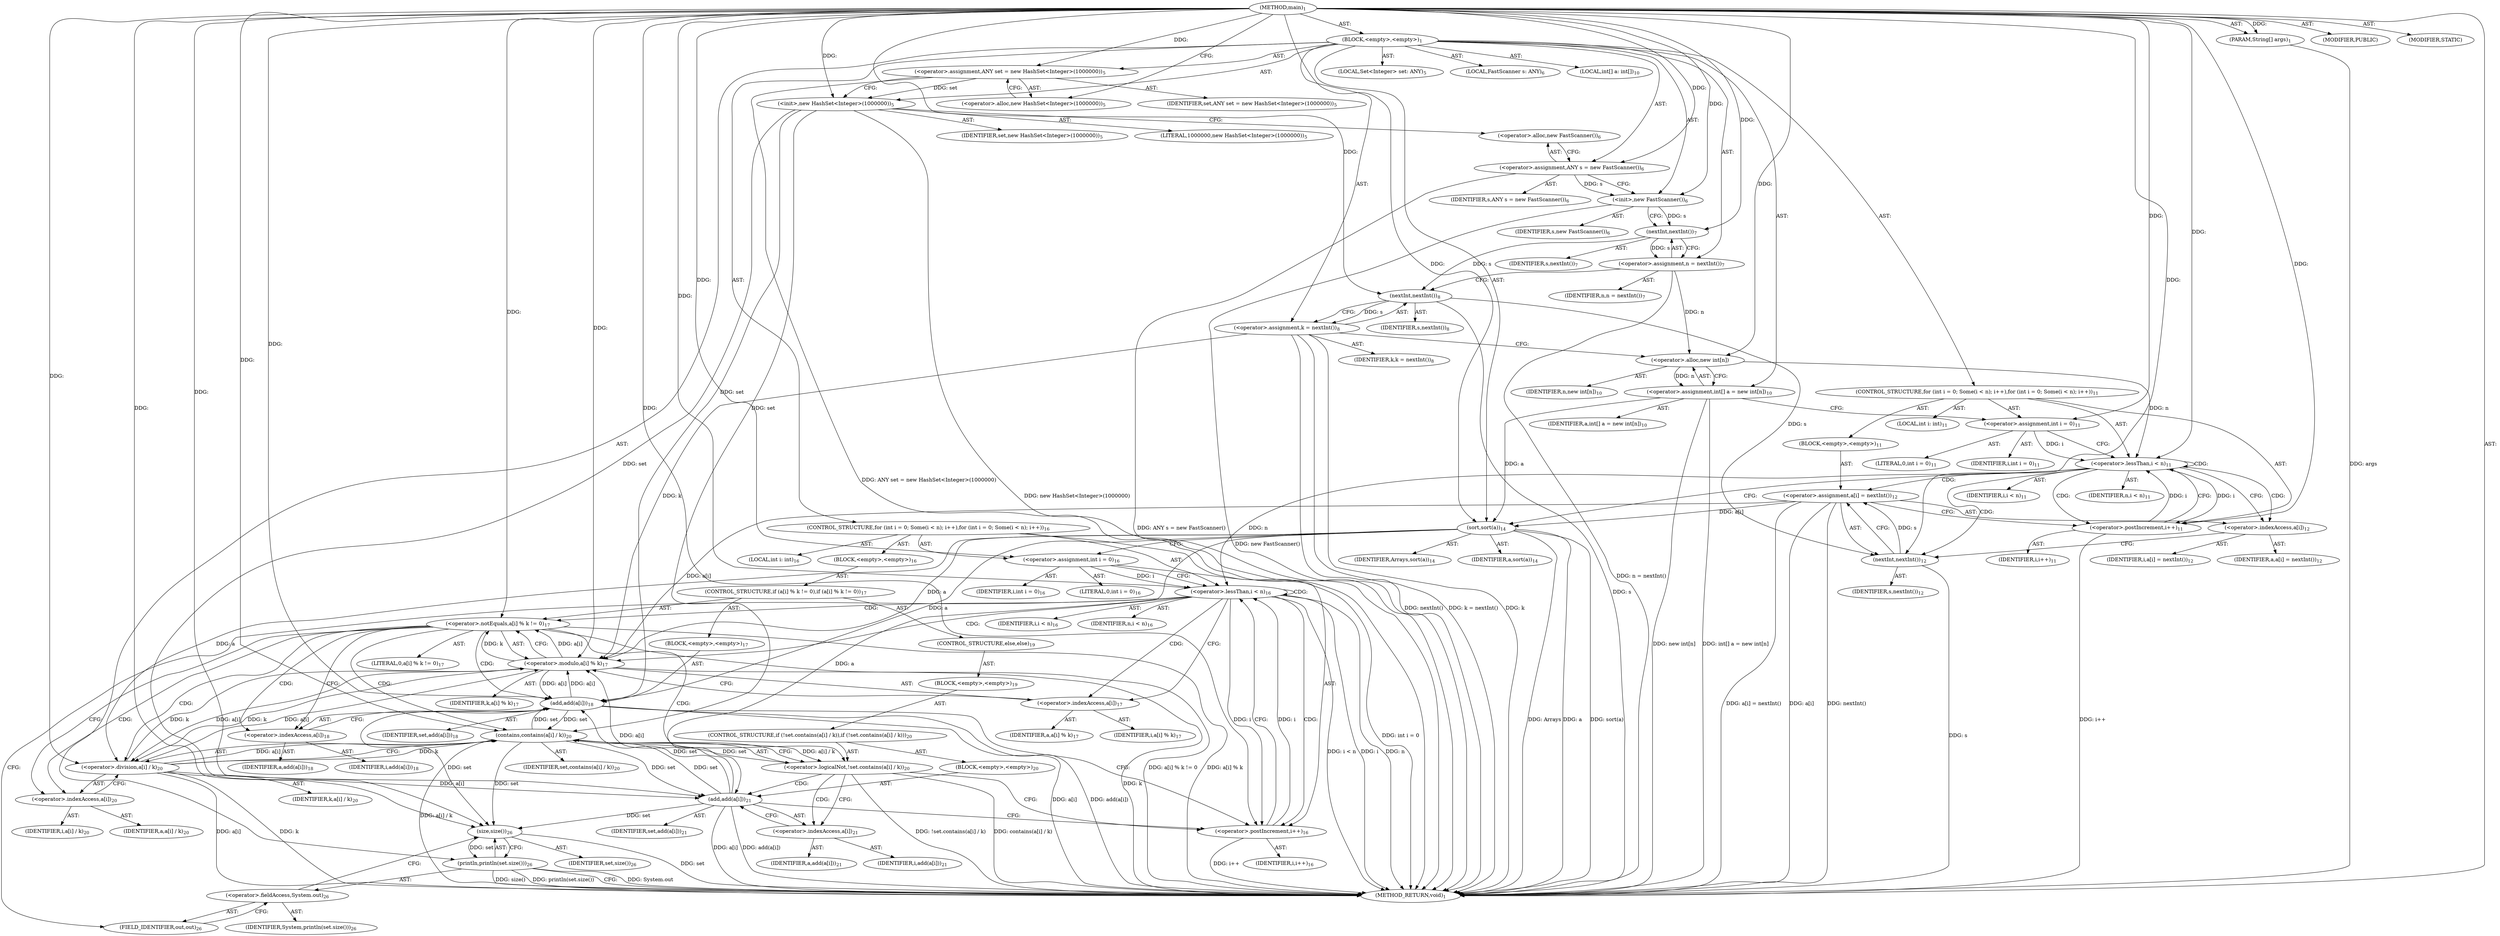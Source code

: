 digraph "main" {  
"21" [label = <(METHOD,main)<SUB>1</SUB>> ]
"22" [label = <(PARAM,String[] args)<SUB>1</SUB>> ]
"23" [label = <(BLOCK,&lt;empty&gt;,&lt;empty&gt;)<SUB>1</SUB>> ]
"4" [label = <(LOCAL,Set&lt;Integer&gt; set: ANY)<SUB>5</SUB>> ]
"24" [label = <(&lt;operator&gt;.assignment,ANY set = new HashSet&lt;Integer&gt;(1000000))<SUB>5</SUB>> ]
"25" [label = <(IDENTIFIER,set,ANY set = new HashSet&lt;Integer&gt;(1000000))<SUB>5</SUB>> ]
"26" [label = <(&lt;operator&gt;.alloc,new HashSet&lt;Integer&gt;(1000000))<SUB>5</SUB>> ]
"27" [label = <(&lt;init&gt;,new HashSet&lt;Integer&gt;(1000000))<SUB>5</SUB>> ]
"3" [label = <(IDENTIFIER,set,new HashSet&lt;Integer&gt;(1000000))<SUB>5</SUB>> ]
"28" [label = <(LITERAL,1000000,new HashSet&lt;Integer&gt;(1000000))<SUB>5</SUB>> ]
"6" [label = <(LOCAL,FastScanner s: ANY)<SUB>6</SUB>> ]
"29" [label = <(&lt;operator&gt;.assignment,ANY s = new FastScanner())<SUB>6</SUB>> ]
"30" [label = <(IDENTIFIER,s,ANY s = new FastScanner())<SUB>6</SUB>> ]
"31" [label = <(&lt;operator&gt;.alloc,new FastScanner())<SUB>6</SUB>> ]
"32" [label = <(&lt;init&gt;,new FastScanner())<SUB>6</SUB>> ]
"5" [label = <(IDENTIFIER,s,new FastScanner())<SUB>6</SUB>> ]
"33" [label = <(&lt;operator&gt;.assignment,n = nextInt())<SUB>7</SUB>> ]
"34" [label = <(IDENTIFIER,n,n = nextInt())<SUB>7</SUB>> ]
"35" [label = <(nextInt,nextInt())<SUB>7</SUB>> ]
"36" [label = <(IDENTIFIER,s,nextInt())<SUB>7</SUB>> ]
"37" [label = <(&lt;operator&gt;.assignment,k = nextInt())<SUB>8</SUB>> ]
"38" [label = <(IDENTIFIER,k,k = nextInt())<SUB>8</SUB>> ]
"39" [label = <(nextInt,nextInt())<SUB>8</SUB>> ]
"40" [label = <(IDENTIFIER,s,nextInt())<SUB>8</SUB>> ]
"41" [label = <(LOCAL,int[] a: int[])<SUB>10</SUB>> ]
"42" [label = <(&lt;operator&gt;.assignment,int[] a = new int[n])<SUB>10</SUB>> ]
"43" [label = <(IDENTIFIER,a,int[] a = new int[n])<SUB>10</SUB>> ]
"44" [label = <(&lt;operator&gt;.alloc,new int[n])> ]
"45" [label = <(IDENTIFIER,n,new int[n])<SUB>10</SUB>> ]
"46" [label = <(CONTROL_STRUCTURE,for (int i = 0; Some(i &lt; n); i++),for (int i = 0; Some(i &lt; n); i++))<SUB>11</SUB>> ]
"47" [label = <(LOCAL,int i: int)<SUB>11</SUB>> ]
"48" [label = <(&lt;operator&gt;.assignment,int i = 0)<SUB>11</SUB>> ]
"49" [label = <(IDENTIFIER,i,int i = 0)<SUB>11</SUB>> ]
"50" [label = <(LITERAL,0,int i = 0)<SUB>11</SUB>> ]
"51" [label = <(&lt;operator&gt;.lessThan,i &lt; n)<SUB>11</SUB>> ]
"52" [label = <(IDENTIFIER,i,i &lt; n)<SUB>11</SUB>> ]
"53" [label = <(IDENTIFIER,n,i &lt; n)<SUB>11</SUB>> ]
"54" [label = <(&lt;operator&gt;.postIncrement,i++)<SUB>11</SUB>> ]
"55" [label = <(IDENTIFIER,i,i++)<SUB>11</SUB>> ]
"56" [label = <(BLOCK,&lt;empty&gt;,&lt;empty&gt;)<SUB>11</SUB>> ]
"57" [label = <(&lt;operator&gt;.assignment,a[i] = nextInt())<SUB>12</SUB>> ]
"58" [label = <(&lt;operator&gt;.indexAccess,a[i])<SUB>12</SUB>> ]
"59" [label = <(IDENTIFIER,a,a[i] = nextInt())<SUB>12</SUB>> ]
"60" [label = <(IDENTIFIER,i,a[i] = nextInt())<SUB>12</SUB>> ]
"61" [label = <(nextInt,nextInt())<SUB>12</SUB>> ]
"62" [label = <(IDENTIFIER,s,nextInt())<SUB>12</SUB>> ]
"63" [label = <(sort,sort(a))<SUB>14</SUB>> ]
"64" [label = <(IDENTIFIER,Arrays,sort(a))<SUB>14</SUB>> ]
"65" [label = <(IDENTIFIER,a,sort(a))<SUB>14</SUB>> ]
"66" [label = <(CONTROL_STRUCTURE,for (int i = 0; Some(i &lt; n); i++),for (int i = 0; Some(i &lt; n); i++))<SUB>16</SUB>> ]
"67" [label = <(LOCAL,int i: int)<SUB>16</SUB>> ]
"68" [label = <(&lt;operator&gt;.assignment,int i = 0)<SUB>16</SUB>> ]
"69" [label = <(IDENTIFIER,i,int i = 0)<SUB>16</SUB>> ]
"70" [label = <(LITERAL,0,int i = 0)<SUB>16</SUB>> ]
"71" [label = <(&lt;operator&gt;.lessThan,i &lt; n)<SUB>16</SUB>> ]
"72" [label = <(IDENTIFIER,i,i &lt; n)<SUB>16</SUB>> ]
"73" [label = <(IDENTIFIER,n,i &lt; n)<SUB>16</SUB>> ]
"74" [label = <(&lt;operator&gt;.postIncrement,i++)<SUB>16</SUB>> ]
"75" [label = <(IDENTIFIER,i,i++)<SUB>16</SUB>> ]
"76" [label = <(BLOCK,&lt;empty&gt;,&lt;empty&gt;)<SUB>16</SUB>> ]
"77" [label = <(CONTROL_STRUCTURE,if (a[i] % k != 0),if (a[i] % k != 0))<SUB>17</SUB>> ]
"78" [label = <(&lt;operator&gt;.notEquals,a[i] % k != 0)<SUB>17</SUB>> ]
"79" [label = <(&lt;operator&gt;.modulo,a[i] % k)<SUB>17</SUB>> ]
"80" [label = <(&lt;operator&gt;.indexAccess,a[i])<SUB>17</SUB>> ]
"81" [label = <(IDENTIFIER,a,a[i] % k)<SUB>17</SUB>> ]
"82" [label = <(IDENTIFIER,i,a[i] % k)<SUB>17</SUB>> ]
"83" [label = <(IDENTIFIER,k,a[i] % k)<SUB>17</SUB>> ]
"84" [label = <(LITERAL,0,a[i] % k != 0)<SUB>17</SUB>> ]
"85" [label = <(BLOCK,&lt;empty&gt;,&lt;empty&gt;)<SUB>17</SUB>> ]
"86" [label = <(add,add(a[i]))<SUB>18</SUB>> ]
"87" [label = <(IDENTIFIER,set,add(a[i]))<SUB>18</SUB>> ]
"88" [label = <(&lt;operator&gt;.indexAccess,a[i])<SUB>18</SUB>> ]
"89" [label = <(IDENTIFIER,a,add(a[i]))<SUB>18</SUB>> ]
"90" [label = <(IDENTIFIER,i,add(a[i]))<SUB>18</SUB>> ]
"91" [label = <(CONTROL_STRUCTURE,else,else)<SUB>19</SUB>> ]
"92" [label = <(BLOCK,&lt;empty&gt;,&lt;empty&gt;)<SUB>19</SUB>> ]
"93" [label = <(CONTROL_STRUCTURE,if (!set.contains(a[i] / k)),if (!set.contains(a[i] / k)))<SUB>20</SUB>> ]
"94" [label = <(&lt;operator&gt;.logicalNot,!set.contains(a[i] / k))<SUB>20</SUB>> ]
"95" [label = <(contains,contains(a[i] / k))<SUB>20</SUB>> ]
"96" [label = <(IDENTIFIER,set,contains(a[i] / k))<SUB>20</SUB>> ]
"97" [label = <(&lt;operator&gt;.division,a[i] / k)<SUB>20</SUB>> ]
"98" [label = <(&lt;operator&gt;.indexAccess,a[i])<SUB>20</SUB>> ]
"99" [label = <(IDENTIFIER,a,a[i] / k)<SUB>20</SUB>> ]
"100" [label = <(IDENTIFIER,i,a[i] / k)<SUB>20</SUB>> ]
"101" [label = <(IDENTIFIER,k,a[i] / k)<SUB>20</SUB>> ]
"102" [label = <(BLOCK,&lt;empty&gt;,&lt;empty&gt;)<SUB>20</SUB>> ]
"103" [label = <(add,add(a[i]))<SUB>21</SUB>> ]
"104" [label = <(IDENTIFIER,set,add(a[i]))<SUB>21</SUB>> ]
"105" [label = <(&lt;operator&gt;.indexAccess,a[i])<SUB>21</SUB>> ]
"106" [label = <(IDENTIFIER,a,add(a[i]))<SUB>21</SUB>> ]
"107" [label = <(IDENTIFIER,i,add(a[i]))<SUB>21</SUB>> ]
"108" [label = <(println,println(set.size()))<SUB>26</SUB>> ]
"109" [label = <(&lt;operator&gt;.fieldAccess,System.out)<SUB>26</SUB>> ]
"110" [label = <(IDENTIFIER,System,println(set.size()))<SUB>26</SUB>> ]
"111" [label = <(FIELD_IDENTIFIER,out,out)<SUB>26</SUB>> ]
"112" [label = <(size,size())<SUB>26</SUB>> ]
"113" [label = <(IDENTIFIER,set,size())<SUB>26</SUB>> ]
"114" [label = <(MODIFIER,PUBLIC)> ]
"115" [label = <(MODIFIER,STATIC)> ]
"116" [label = <(METHOD_RETURN,void)<SUB>1</SUB>> ]
  "21" -> "22"  [ label = "AST: "] 
  "21" -> "23"  [ label = "AST: "] 
  "21" -> "114"  [ label = "AST: "] 
  "21" -> "115"  [ label = "AST: "] 
  "21" -> "116"  [ label = "AST: "] 
  "23" -> "4"  [ label = "AST: "] 
  "23" -> "24"  [ label = "AST: "] 
  "23" -> "27"  [ label = "AST: "] 
  "23" -> "6"  [ label = "AST: "] 
  "23" -> "29"  [ label = "AST: "] 
  "23" -> "32"  [ label = "AST: "] 
  "23" -> "33"  [ label = "AST: "] 
  "23" -> "37"  [ label = "AST: "] 
  "23" -> "41"  [ label = "AST: "] 
  "23" -> "42"  [ label = "AST: "] 
  "23" -> "46"  [ label = "AST: "] 
  "23" -> "63"  [ label = "AST: "] 
  "23" -> "66"  [ label = "AST: "] 
  "23" -> "108"  [ label = "AST: "] 
  "24" -> "25"  [ label = "AST: "] 
  "24" -> "26"  [ label = "AST: "] 
  "27" -> "3"  [ label = "AST: "] 
  "27" -> "28"  [ label = "AST: "] 
  "29" -> "30"  [ label = "AST: "] 
  "29" -> "31"  [ label = "AST: "] 
  "32" -> "5"  [ label = "AST: "] 
  "33" -> "34"  [ label = "AST: "] 
  "33" -> "35"  [ label = "AST: "] 
  "35" -> "36"  [ label = "AST: "] 
  "37" -> "38"  [ label = "AST: "] 
  "37" -> "39"  [ label = "AST: "] 
  "39" -> "40"  [ label = "AST: "] 
  "42" -> "43"  [ label = "AST: "] 
  "42" -> "44"  [ label = "AST: "] 
  "44" -> "45"  [ label = "AST: "] 
  "46" -> "47"  [ label = "AST: "] 
  "46" -> "48"  [ label = "AST: "] 
  "46" -> "51"  [ label = "AST: "] 
  "46" -> "54"  [ label = "AST: "] 
  "46" -> "56"  [ label = "AST: "] 
  "48" -> "49"  [ label = "AST: "] 
  "48" -> "50"  [ label = "AST: "] 
  "51" -> "52"  [ label = "AST: "] 
  "51" -> "53"  [ label = "AST: "] 
  "54" -> "55"  [ label = "AST: "] 
  "56" -> "57"  [ label = "AST: "] 
  "57" -> "58"  [ label = "AST: "] 
  "57" -> "61"  [ label = "AST: "] 
  "58" -> "59"  [ label = "AST: "] 
  "58" -> "60"  [ label = "AST: "] 
  "61" -> "62"  [ label = "AST: "] 
  "63" -> "64"  [ label = "AST: "] 
  "63" -> "65"  [ label = "AST: "] 
  "66" -> "67"  [ label = "AST: "] 
  "66" -> "68"  [ label = "AST: "] 
  "66" -> "71"  [ label = "AST: "] 
  "66" -> "74"  [ label = "AST: "] 
  "66" -> "76"  [ label = "AST: "] 
  "68" -> "69"  [ label = "AST: "] 
  "68" -> "70"  [ label = "AST: "] 
  "71" -> "72"  [ label = "AST: "] 
  "71" -> "73"  [ label = "AST: "] 
  "74" -> "75"  [ label = "AST: "] 
  "76" -> "77"  [ label = "AST: "] 
  "77" -> "78"  [ label = "AST: "] 
  "77" -> "85"  [ label = "AST: "] 
  "77" -> "91"  [ label = "AST: "] 
  "78" -> "79"  [ label = "AST: "] 
  "78" -> "84"  [ label = "AST: "] 
  "79" -> "80"  [ label = "AST: "] 
  "79" -> "83"  [ label = "AST: "] 
  "80" -> "81"  [ label = "AST: "] 
  "80" -> "82"  [ label = "AST: "] 
  "85" -> "86"  [ label = "AST: "] 
  "86" -> "87"  [ label = "AST: "] 
  "86" -> "88"  [ label = "AST: "] 
  "88" -> "89"  [ label = "AST: "] 
  "88" -> "90"  [ label = "AST: "] 
  "91" -> "92"  [ label = "AST: "] 
  "92" -> "93"  [ label = "AST: "] 
  "93" -> "94"  [ label = "AST: "] 
  "93" -> "102"  [ label = "AST: "] 
  "94" -> "95"  [ label = "AST: "] 
  "95" -> "96"  [ label = "AST: "] 
  "95" -> "97"  [ label = "AST: "] 
  "97" -> "98"  [ label = "AST: "] 
  "97" -> "101"  [ label = "AST: "] 
  "98" -> "99"  [ label = "AST: "] 
  "98" -> "100"  [ label = "AST: "] 
  "102" -> "103"  [ label = "AST: "] 
  "103" -> "104"  [ label = "AST: "] 
  "103" -> "105"  [ label = "AST: "] 
  "105" -> "106"  [ label = "AST: "] 
  "105" -> "107"  [ label = "AST: "] 
  "108" -> "109"  [ label = "AST: "] 
  "108" -> "112"  [ label = "AST: "] 
  "109" -> "110"  [ label = "AST: "] 
  "109" -> "111"  [ label = "AST: "] 
  "112" -> "113"  [ label = "AST: "] 
  "24" -> "27"  [ label = "CFG: "] 
  "27" -> "31"  [ label = "CFG: "] 
  "29" -> "32"  [ label = "CFG: "] 
  "32" -> "35"  [ label = "CFG: "] 
  "33" -> "39"  [ label = "CFG: "] 
  "37" -> "44"  [ label = "CFG: "] 
  "42" -> "48"  [ label = "CFG: "] 
  "63" -> "68"  [ label = "CFG: "] 
  "108" -> "116"  [ label = "CFG: "] 
  "26" -> "24"  [ label = "CFG: "] 
  "31" -> "29"  [ label = "CFG: "] 
  "35" -> "33"  [ label = "CFG: "] 
  "39" -> "37"  [ label = "CFG: "] 
  "44" -> "42"  [ label = "CFG: "] 
  "48" -> "51"  [ label = "CFG: "] 
  "51" -> "58"  [ label = "CFG: "] 
  "51" -> "63"  [ label = "CFG: "] 
  "54" -> "51"  [ label = "CFG: "] 
  "68" -> "71"  [ label = "CFG: "] 
  "71" -> "80"  [ label = "CFG: "] 
  "71" -> "111"  [ label = "CFG: "] 
  "74" -> "71"  [ label = "CFG: "] 
  "109" -> "112"  [ label = "CFG: "] 
  "112" -> "108"  [ label = "CFG: "] 
  "57" -> "54"  [ label = "CFG: "] 
  "111" -> "109"  [ label = "CFG: "] 
  "58" -> "61"  [ label = "CFG: "] 
  "61" -> "57"  [ label = "CFG: "] 
  "78" -> "88"  [ label = "CFG: "] 
  "78" -> "98"  [ label = "CFG: "] 
  "79" -> "78"  [ label = "CFG: "] 
  "86" -> "74"  [ label = "CFG: "] 
  "80" -> "79"  [ label = "CFG: "] 
  "88" -> "86"  [ label = "CFG: "] 
  "94" -> "105"  [ label = "CFG: "] 
  "94" -> "74"  [ label = "CFG: "] 
  "95" -> "94"  [ label = "CFG: "] 
  "103" -> "74"  [ label = "CFG: "] 
  "97" -> "95"  [ label = "CFG: "] 
  "105" -> "103"  [ label = "CFG: "] 
  "98" -> "97"  [ label = "CFG: "] 
  "21" -> "26"  [ label = "CFG: "] 
  "22" -> "116"  [ label = "DDG: args"] 
  "24" -> "116"  [ label = "DDG: ANY set = new HashSet&lt;Integer&gt;(1000000)"] 
  "27" -> "116"  [ label = "DDG: new HashSet&lt;Integer&gt;(1000000)"] 
  "29" -> "116"  [ label = "DDG: ANY s = new FastScanner()"] 
  "32" -> "116"  [ label = "DDG: new FastScanner()"] 
  "33" -> "116"  [ label = "DDG: n = nextInt()"] 
  "37" -> "116"  [ label = "DDG: k"] 
  "39" -> "116"  [ label = "DDG: s"] 
  "37" -> "116"  [ label = "DDG: nextInt()"] 
  "37" -> "116"  [ label = "DDG: k = nextInt()"] 
  "42" -> "116"  [ label = "DDG: new int[n]"] 
  "42" -> "116"  [ label = "DDG: int[] a = new int[n]"] 
  "63" -> "116"  [ label = "DDG: a"] 
  "63" -> "116"  [ label = "DDG: sort(a)"] 
  "68" -> "116"  [ label = "DDG: int i = 0"] 
  "71" -> "116"  [ label = "DDG: i"] 
  "71" -> "116"  [ label = "DDG: n"] 
  "71" -> "116"  [ label = "DDG: i &lt; n"] 
  "108" -> "116"  [ label = "DDG: System.out"] 
  "112" -> "116"  [ label = "DDG: set"] 
  "108" -> "116"  [ label = "DDG: size()"] 
  "108" -> "116"  [ label = "DDG: println(set.size())"] 
  "79" -> "116"  [ label = "DDG: k"] 
  "78" -> "116"  [ label = "DDG: a[i] % k"] 
  "78" -> "116"  [ label = "DDG: a[i] % k != 0"] 
  "97" -> "116"  [ label = "DDG: a[i]"] 
  "97" -> "116"  [ label = "DDG: k"] 
  "95" -> "116"  [ label = "DDG: a[i] / k"] 
  "94" -> "116"  [ label = "DDG: contains(a[i] / k)"] 
  "94" -> "116"  [ label = "DDG: !set.contains(a[i] / k)"] 
  "103" -> "116"  [ label = "DDG: a[i]"] 
  "103" -> "116"  [ label = "DDG: add(a[i])"] 
  "86" -> "116"  [ label = "DDG: a[i]"] 
  "86" -> "116"  [ label = "DDG: add(a[i])"] 
  "74" -> "116"  [ label = "DDG: i++"] 
  "57" -> "116"  [ label = "DDG: a[i]"] 
  "61" -> "116"  [ label = "DDG: s"] 
  "57" -> "116"  [ label = "DDG: nextInt()"] 
  "57" -> "116"  [ label = "DDG: a[i] = nextInt()"] 
  "54" -> "116"  [ label = "DDG: i++"] 
  "63" -> "116"  [ label = "DDG: Arrays"] 
  "21" -> "22"  [ label = "DDG: "] 
  "21" -> "24"  [ label = "DDG: "] 
  "21" -> "29"  [ label = "DDG: "] 
  "35" -> "33"  [ label = "DDG: s"] 
  "39" -> "37"  [ label = "DDG: s"] 
  "44" -> "42"  [ label = "DDG: n"] 
  "24" -> "27"  [ label = "DDG: set"] 
  "21" -> "27"  [ label = "DDG: "] 
  "29" -> "32"  [ label = "DDG: s"] 
  "21" -> "32"  [ label = "DDG: "] 
  "21" -> "48"  [ label = "DDG: "] 
  "21" -> "63"  [ label = "DDG: "] 
  "42" -> "63"  [ label = "DDG: a"] 
  "57" -> "63"  [ label = "DDG: a[i]"] 
  "21" -> "68"  [ label = "DDG: "] 
  "112" -> "108"  [ label = "DDG: set"] 
  "32" -> "35"  [ label = "DDG: s"] 
  "21" -> "35"  [ label = "DDG: "] 
  "35" -> "39"  [ label = "DDG: s"] 
  "21" -> "39"  [ label = "DDG: "] 
  "33" -> "44"  [ label = "DDG: n"] 
  "21" -> "44"  [ label = "DDG: "] 
  "48" -> "51"  [ label = "DDG: i"] 
  "54" -> "51"  [ label = "DDG: i"] 
  "21" -> "51"  [ label = "DDG: "] 
  "44" -> "51"  [ label = "DDG: n"] 
  "51" -> "54"  [ label = "DDG: i"] 
  "21" -> "54"  [ label = "DDG: "] 
  "61" -> "57"  [ label = "DDG: s"] 
  "68" -> "71"  [ label = "DDG: i"] 
  "74" -> "71"  [ label = "DDG: i"] 
  "21" -> "71"  [ label = "DDG: "] 
  "51" -> "71"  [ label = "DDG: n"] 
  "71" -> "74"  [ label = "DDG: i"] 
  "21" -> "74"  [ label = "DDG: "] 
  "27" -> "112"  [ label = "DDG: set"] 
  "95" -> "112"  [ label = "DDG: set"] 
  "103" -> "112"  [ label = "DDG: set"] 
  "86" -> "112"  [ label = "DDG: set"] 
  "21" -> "112"  [ label = "DDG: "] 
  "39" -> "61"  [ label = "DDG: s"] 
  "21" -> "61"  [ label = "DDG: "] 
  "79" -> "78"  [ label = "DDG: a[i]"] 
  "79" -> "78"  [ label = "DDG: k"] 
  "21" -> "78"  [ label = "DDG: "] 
  "63" -> "79"  [ label = "DDG: a"] 
  "97" -> "79"  [ label = "DDG: a[i]"] 
  "103" -> "79"  [ label = "DDG: a[i]"] 
  "86" -> "79"  [ label = "DDG: a[i]"] 
  "57" -> "79"  [ label = "DDG: a[i]"] 
  "37" -> "79"  [ label = "DDG: k"] 
  "97" -> "79"  [ label = "DDG: k"] 
  "21" -> "79"  [ label = "DDG: "] 
  "27" -> "86"  [ label = "DDG: set"] 
  "95" -> "86"  [ label = "DDG: set"] 
  "103" -> "86"  [ label = "DDG: set"] 
  "21" -> "86"  [ label = "DDG: "] 
  "63" -> "86"  [ label = "DDG: a"] 
  "79" -> "86"  [ label = "DDG: a[i]"] 
  "95" -> "94"  [ label = "DDG: set"] 
  "95" -> "94"  [ label = "DDG: a[i] / k"] 
  "27" -> "95"  [ label = "DDG: set"] 
  "103" -> "95"  [ label = "DDG: set"] 
  "86" -> "95"  [ label = "DDG: set"] 
  "21" -> "95"  [ label = "DDG: "] 
  "97" -> "95"  [ label = "DDG: a[i]"] 
  "97" -> "95"  [ label = "DDG: k"] 
  "95" -> "103"  [ label = "DDG: set"] 
  "21" -> "103"  [ label = "DDG: "] 
  "63" -> "103"  [ label = "DDG: a"] 
  "97" -> "103"  [ label = "DDG: a[i]"] 
  "63" -> "97"  [ label = "DDG: a"] 
  "79" -> "97"  [ label = "DDG: a[i]"] 
  "79" -> "97"  [ label = "DDG: k"] 
  "21" -> "97"  [ label = "DDG: "] 
  "51" -> "58"  [ label = "CDG: "] 
  "51" -> "61"  [ label = "CDG: "] 
  "51" -> "51"  [ label = "CDG: "] 
  "51" -> "57"  [ label = "CDG: "] 
  "51" -> "54"  [ label = "CDG: "] 
  "71" -> "80"  [ label = "CDG: "] 
  "71" -> "71"  [ label = "CDG: "] 
  "71" -> "74"  [ label = "CDG: "] 
  "71" -> "78"  [ label = "CDG: "] 
  "71" -> "79"  [ label = "CDG: "] 
  "78" -> "94"  [ label = "CDG: "] 
  "78" -> "98"  [ label = "CDG: "] 
  "78" -> "88"  [ label = "CDG: "] 
  "78" -> "95"  [ label = "CDG: "] 
  "78" -> "97"  [ label = "CDG: "] 
  "78" -> "86"  [ label = "CDG: "] 
  "94" -> "105"  [ label = "CDG: "] 
  "94" -> "103"  [ label = "CDG: "] 
}
